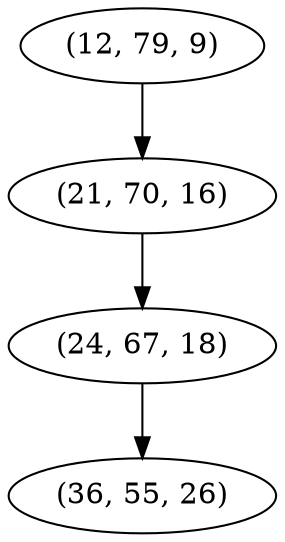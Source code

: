 digraph tree {
    "(12, 79, 9)";
    "(21, 70, 16)";
    "(24, 67, 18)";
    "(36, 55, 26)";
    "(12, 79, 9)" -> "(21, 70, 16)";
    "(21, 70, 16)" -> "(24, 67, 18)";
    "(24, 67, 18)" -> "(36, 55, 26)";
}
